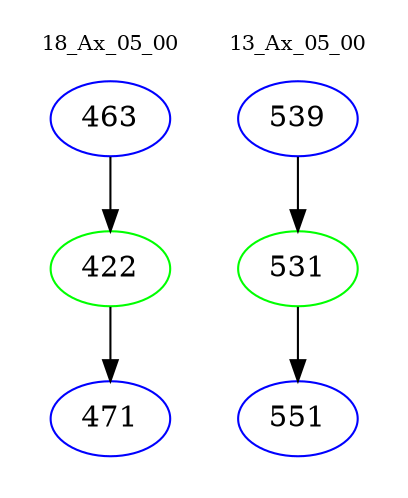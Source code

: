 digraph{
subgraph cluster_0 {
color = white
label = "18_Ax_05_00";
fontsize=10;
T0_463 [label="463", color="blue"]
T0_463 -> T0_422 [color="black"]
T0_422 [label="422", color="green"]
T0_422 -> T0_471 [color="black"]
T0_471 [label="471", color="blue"]
}
subgraph cluster_1 {
color = white
label = "13_Ax_05_00";
fontsize=10;
T1_539 [label="539", color="blue"]
T1_539 -> T1_531 [color="black"]
T1_531 [label="531", color="green"]
T1_531 -> T1_551 [color="black"]
T1_551 [label="551", color="blue"]
}
}
